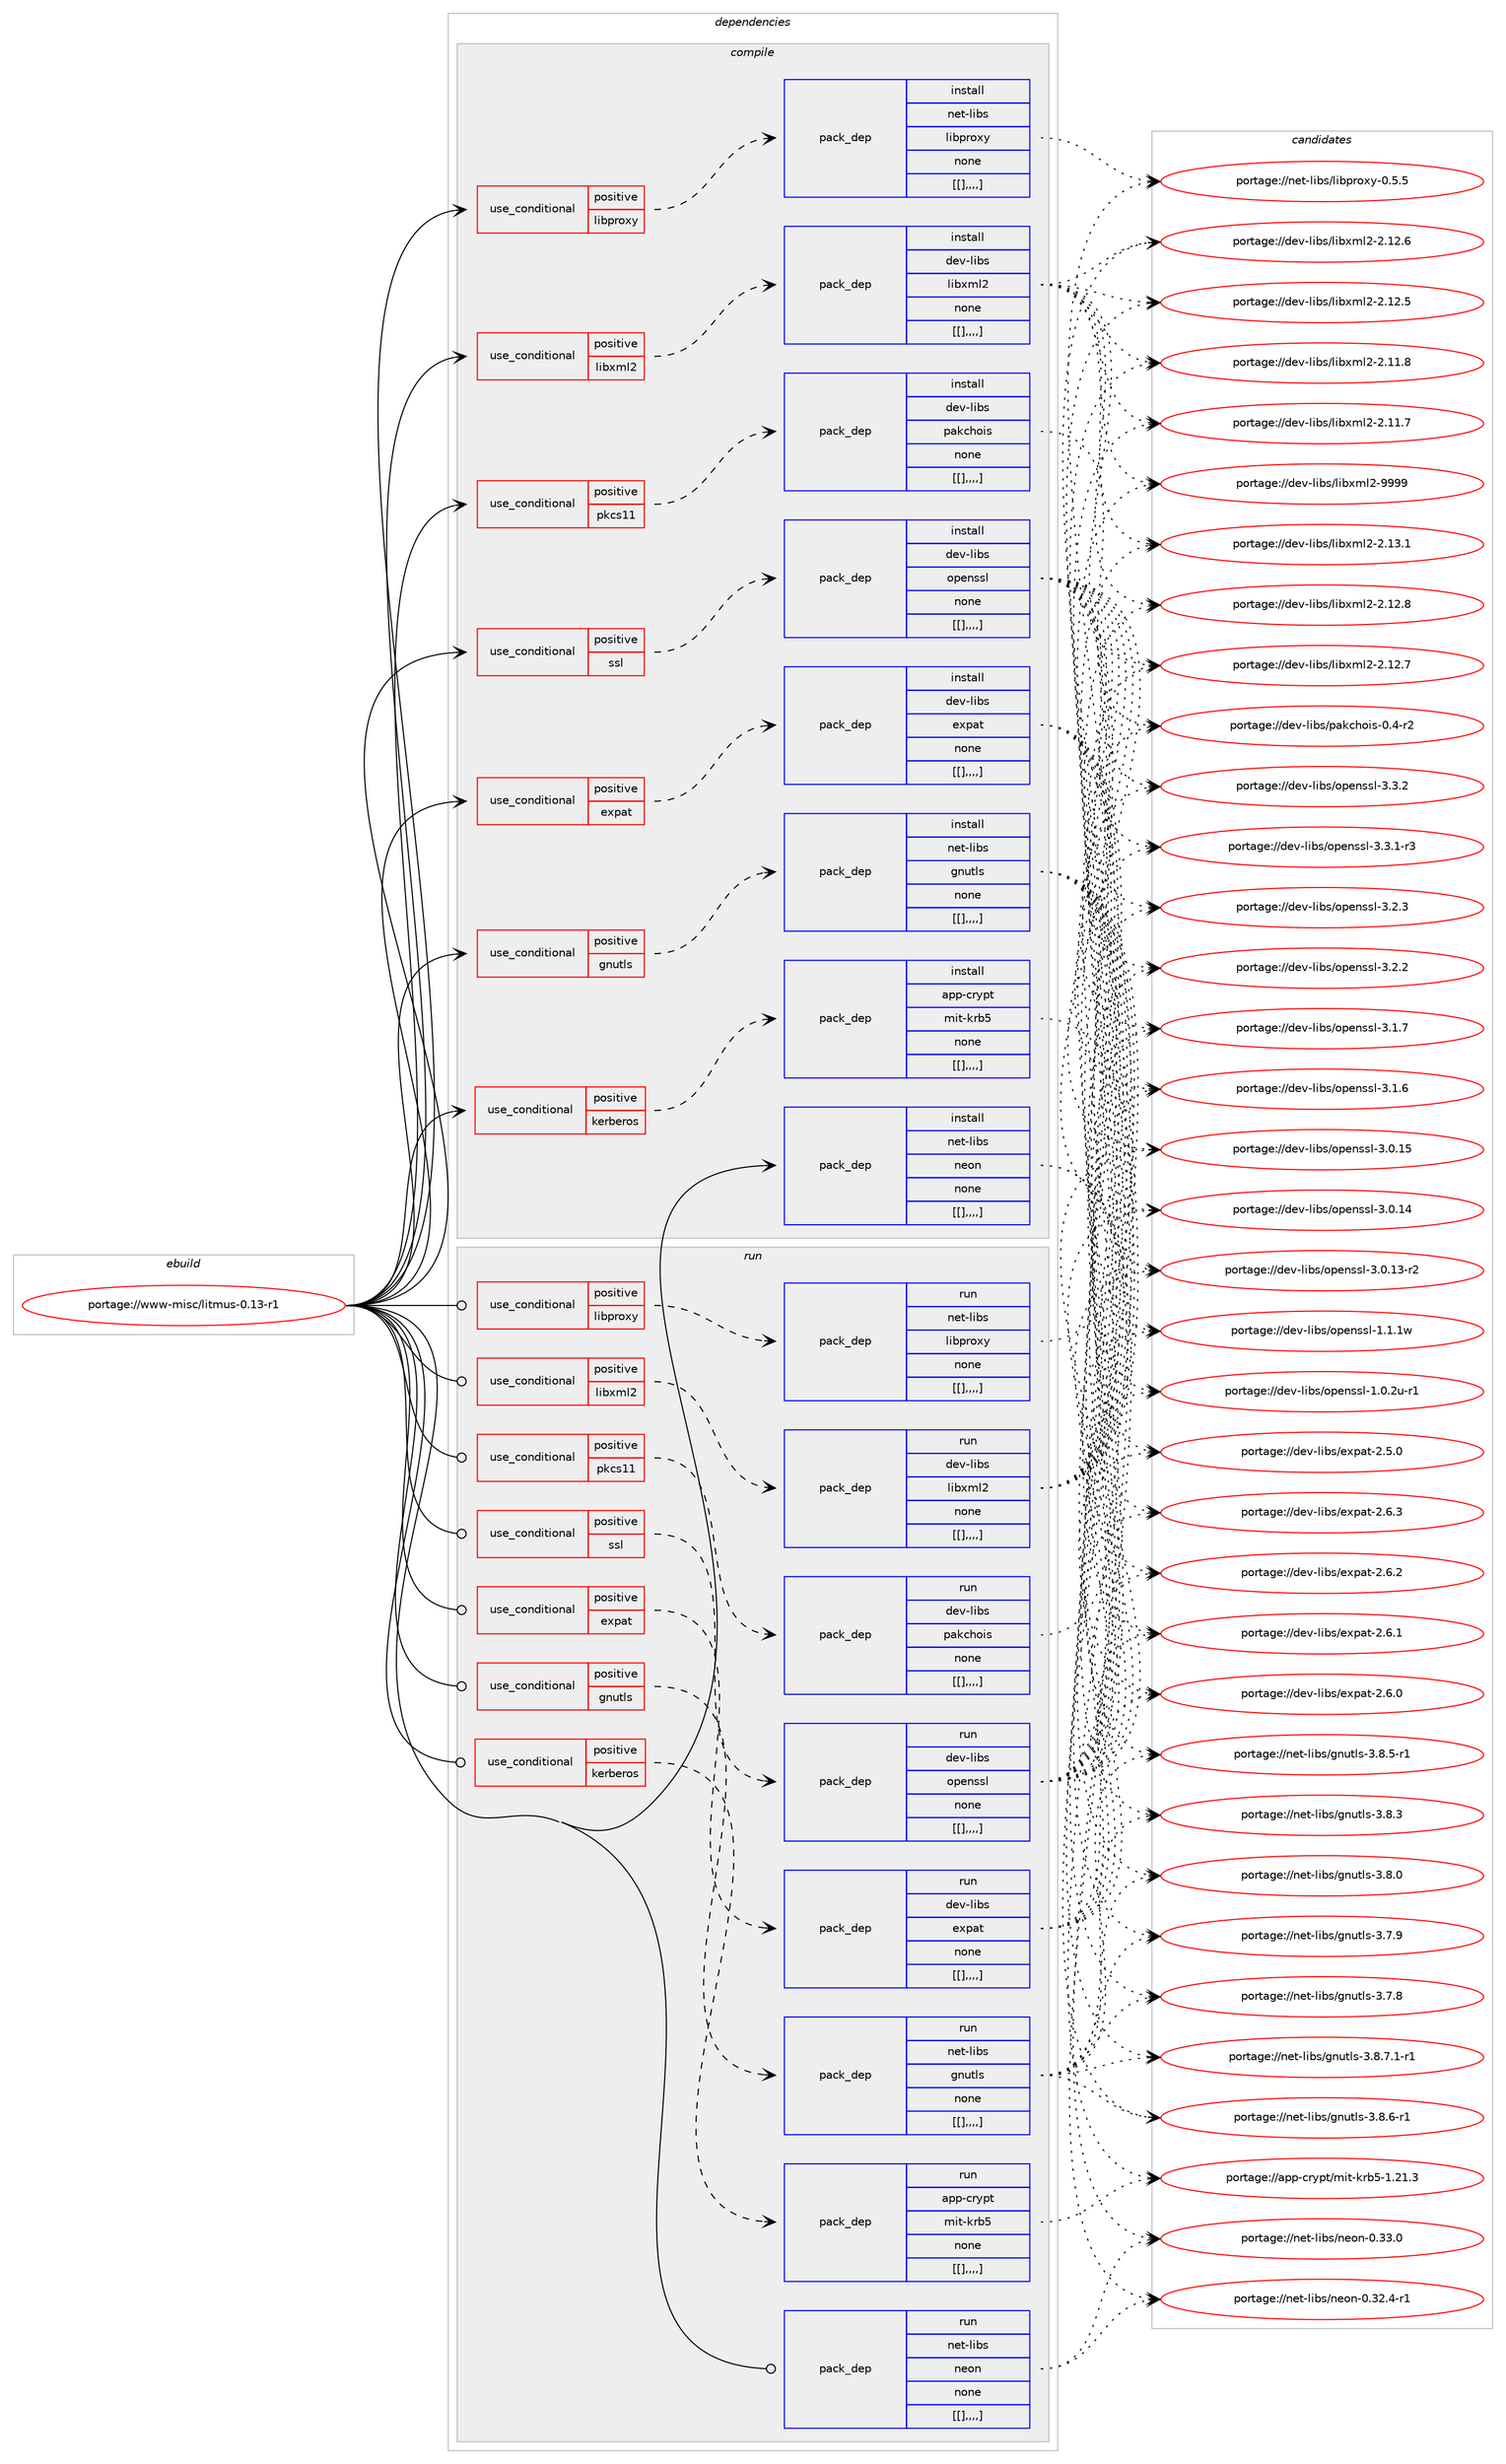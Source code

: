 digraph prolog {

# *************
# Graph options
# *************

newrank=true;
concentrate=true;
compound=true;
graph [rankdir=LR,fontname=Helvetica,fontsize=10,ranksep=1.5];#, ranksep=2.5, nodesep=0.2];
edge  [arrowhead=vee];
node  [fontname=Helvetica,fontsize=10];

# **********
# The ebuild
# **********

subgraph cluster_leftcol {
color=gray;
label=<<i>ebuild</i>>;
id [label="portage://www-misc/litmus-0.13-r1", color=red, width=4, href="../www-misc/litmus-0.13-r1.svg"];
}

# ****************
# The dependencies
# ****************

subgraph cluster_midcol {
color=gray;
label=<<i>dependencies</i>>;
subgraph cluster_compile {
fillcolor="#eeeeee";
style=filled;
label=<<i>compile</i>>;
subgraph cond125678 {
dependency466358 [label=<<TABLE BORDER="0" CELLBORDER="1" CELLSPACING="0" CELLPADDING="4"><TR><TD ROWSPAN="3" CELLPADDING="10">use_conditional</TD></TR><TR><TD>positive</TD></TR><TR><TD>expat</TD></TR></TABLE>>, shape=none, color=red];
subgraph pack337297 {
dependency466359 [label=<<TABLE BORDER="0" CELLBORDER="1" CELLSPACING="0" CELLPADDING="4" WIDTH="220"><TR><TD ROWSPAN="6" CELLPADDING="30">pack_dep</TD></TR><TR><TD WIDTH="110">install</TD></TR><TR><TD>dev-libs</TD></TR><TR><TD>expat</TD></TR><TR><TD>none</TD></TR><TR><TD>[[],,,,]</TD></TR></TABLE>>, shape=none, color=blue];
}
dependency466358:e -> dependency466359:w [weight=20,style="dashed",arrowhead="vee"];
}
id:e -> dependency466358:w [weight=20,style="solid",arrowhead="vee"];
subgraph cond125679 {
dependency466360 [label=<<TABLE BORDER="0" CELLBORDER="1" CELLSPACING="0" CELLPADDING="4"><TR><TD ROWSPAN="3" CELLPADDING="10">use_conditional</TD></TR><TR><TD>positive</TD></TR><TR><TD>gnutls</TD></TR></TABLE>>, shape=none, color=red];
subgraph pack337298 {
dependency466361 [label=<<TABLE BORDER="0" CELLBORDER="1" CELLSPACING="0" CELLPADDING="4" WIDTH="220"><TR><TD ROWSPAN="6" CELLPADDING="30">pack_dep</TD></TR><TR><TD WIDTH="110">install</TD></TR><TR><TD>net-libs</TD></TR><TR><TD>gnutls</TD></TR><TR><TD>none</TD></TR><TR><TD>[[],,,,]</TD></TR></TABLE>>, shape=none, color=blue];
}
dependency466360:e -> dependency466361:w [weight=20,style="dashed",arrowhead="vee"];
}
id:e -> dependency466360:w [weight=20,style="solid",arrowhead="vee"];
subgraph cond125680 {
dependency466362 [label=<<TABLE BORDER="0" CELLBORDER="1" CELLSPACING="0" CELLPADDING="4"><TR><TD ROWSPAN="3" CELLPADDING="10">use_conditional</TD></TR><TR><TD>positive</TD></TR><TR><TD>kerberos</TD></TR></TABLE>>, shape=none, color=red];
subgraph pack337299 {
dependency466363 [label=<<TABLE BORDER="0" CELLBORDER="1" CELLSPACING="0" CELLPADDING="4" WIDTH="220"><TR><TD ROWSPAN="6" CELLPADDING="30">pack_dep</TD></TR><TR><TD WIDTH="110">install</TD></TR><TR><TD>app-crypt</TD></TR><TR><TD>mit-krb5</TD></TR><TR><TD>none</TD></TR><TR><TD>[[],,,,]</TD></TR></TABLE>>, shape=none, color=blue];
}
dependency466362:e -> dependency466363:w [weight=20,style="dashed",arrowhead="vee"];
}
id:e -> dependency466362:w [weight=20,style="solid",arrowhead="vee"];
subgraph cond125681 {
dependency466364 [label=<<TABLE BORDER="0" CELLBORDER="1" CELLSPACING="0" CELLPADDING="4"><TR><TD ROWSPAN="3" CELLPADDING="10">use_conditional</TD></TR><TR><TD>positive</TD></TR><TR><TD>libproxy</TD></TR></TABLE>>, shape=none, color=red];
subgraph pack337300 {
dependency466365 [label=<<TABLE BORDER="0" CELLBORDER="1" CELLSPACING="0" CELLPADDING="4" WIDTH="220"><TR><TD ROWSPAN="6" CELLPADDING="30">pack_dep</TD></TR><TR><TD WIDTH="110">install</TD></TR><TR><TD>net-libs</TD></TR><TR><TD>libproxy</TD></TR><TR><TD>none</TD></TR><TR><TD>[[],,,,]</TD></TR></TABLE>>, shape=none, color=blue];
}
dependency466364:e -> dependency466365:w [weight=20,style="dashed",arrowhead="vee"];
}
id:e -> dependency466364:w [weight=20,style="solid",arrowhead="vee"];
subgraph cond125682 {
dependency466366 [label=<<TABLE BORDER="0" CELLBORDER="1" CELLSPACING="0" CELLPADDING="4"><TR><TD ROWSPAN="3" CELLPADDING="10">use_conditional</TD></TR><TR><TD>positive</TD></TR><TR><TD>libxml2</TD></TR></TABLE>>, shape=none, color=red];
subgraph pack337301 {
dependency466367 [label=<<TABLE BORDER="0" CELLBORDER="1" CELLSPACING="0" CELLPADDING="4" WIDTH="220"><TR><TD ROWSPAN="6" CELLPADDING="30">pack_dep</TD></TR><TR><TD WIDTH="110">install</TD></TR><TR><TD>dev-libs</TD></TR><TR><TD>libxml2</TD></TR><TR><TD>none</TD></TR><TR><TD>[[],,,,]</TD></TR></TABLE>>, shape=none, color=blue];
}
dependency466366:e -> dependency466367:w [weight=20,style="dashed",arrowhead="vee"];
}
id:e -> dependency466366:w [weight=20,style="solid",arrowhead="vee"];
subgraph cond125683 {
dependency466368 [label=<<TABLE BORDER="0" CELLBORDER="1" CELLSPACING="0" CELLPADDING="4"><TR><TD ROWSPAN="3" CELLPADDING="10">use_conditional</TD></TR><TR><TD>positive</TD></TR><TR><TD>pkcs11</TD></TR></TABLE>>, shape=none, color=red];
subgraph pack337302 {
dependency466369 [label=<<TABLE BORDER="0" CELLBORDER="1" CELLSPACING="0" CELLPADDING="4" WIDTH="220"><TR><TD ROWSPAN="6" CELLPADDING="30">pack_dep</TD></TR><TR><TD WIDTH="110">install</TD></TR><TR><TD>dev-libs</TD></TR><TR><TD>pakchois</TD></TR><TR><TD>none</TD></TR><TR><TD>[[],,,,]</TD></TR></TABLE>>, shape=none, color=blue];
}
dependency466368:e -> dependency466369:w [weight=20,style="dashed",arrowhead="vee"];
}
id:e -> dependency466368:w [weight=20,style="solid",arrowhead="vee"];
subgraph cond125684 {
dependency466370 [label=<<TABLE BORDER="0" CELLBORDER="1" CELLSPACING="0" CELLPADDING="4"><TR><TD ROWSPAN="3" CELLPADDING="10">use_conditional</TD></TR><TR><TD>positive</TD></TR><TR><TD>ssl</TD></TR></TABLE>>, shape=none, color=red];
subgraph pack337303 {
dependency466371 [label=<<TABLE BORDER="0" CELLBORDER="1" CELLSPACING="0" CELLPADDING="4" WIDTH="220"><TR><TD ROWSPAN="6" CELLPADDING="30">pack_dep</TD></TR><TR><TD WIDTH="110">install</TD></TR><TR><TD>dev-libs</TD></TR><TR><TD>openssl</TD></TR><TR><TD>none</TD></TR><TR><TD>[[],,,,]</TD></TR></TABLE>>, shape=none, color=blue];
}
dependency466370:e -> dependency466371:w [weight=20,style="dashed",arrowhead="vee"];
}
id:e -> dependency466370:w [weight=20,style="solid",arrowhead="vee"];
subgraph pack337304 {
dependency466372 [label=<<TABLE BORDER="0" CELLBORDER="1" CELLSPACING="0" CELLPADDING="4" WIDTH="220"><TR><TD ROWSPAN="6" CELLPADDING="30">pack_dep</TD></TR><TR><TD WIDTH="110">install</TD></TR><TR><TD>net-libs</TD></TR><TR><TD>neon</TD></TR><TR><TD>none</TD></TR><TR><TD>[[],,,,]</TD></TR></TABLE>>, shape=none, color=blue];
}
id:e -> dependency466372:w [weight=20,style="solid",arrowhead="vee"];
}
subgraph cluster_compileandrun {
fillcolor="#eeeeee";
style=filled;
label=<<i>compile and run</i>>;
}
subgraph cluster_run {
fillcolor="#eeeeee";
style=filled;
label=<<i>run</i>>;
subgraph cond125685 {
dependency466373 [label=<<TABLE BORDER="0" CELLBORDER="1" CELLSPACING="0" CELLPADDING="4"><TR><TD ROWSPAN="3" CELLPADDING="10">use_conditional</TD></TR><TR><TD>positive</TD></TR><TR><TD>expat</TD></TR></TABLE>>, shape=none, color=red];
subgraph pack337305 {
dependency466374 [label=<<TABLE BORDER="0" CELLBORDER="1" CELLSPACING="0" CELLPADDING="4" WIDTH="220"><TR><TD ROWSPAN="6" CELLPADDING="30">pack_dep</TD></TR><TR><TD WIDTH="110">run</TD></TR><TR><TD>dev-libs</TD></TR><TR><TD>expat</TD></TR><TR><TD>none</TD></TR><TR><TD>[[],,,,]</TD></TR></TABLE>>, shape=none, color=blue];
}
dependency466373:e -> dependency466374:w [weight=20,style="dashed",arrowhead="vee"];
}
id:e -> dependency466373:w [weight=20,style="solid",arrowhead="odot"];
subgraph cond125686 {
dependency466375 [label=<<TABLE BORDER="0" CELLBORDER="1" CELLSPACING="0" CELLPADDING="4"><TR><TD ROWSPAN="3" CELLPADDING="10">use_conditional</TD></TR><TR><TD>positive</TD></TR><TR><TD>gnutls</TD></TR></TABLE>>, shape=none, color=red];
subgraph pack337306 {
dependency466376 [label=<<TABLE BORDER="0" CELLBORDER="1" CELLSPACING="0" CELLPADDING="4" WIDTH="220"><TR><TD ROWSPAN="6" CELLPADDING="30">pack_dep</TD></TR><TR><TD WIDTH="110">run</TD></TR><TR><TD>net-libs</TD></TR><TR><TD>gnutls</TD></TR><TR><TD>none</TD></TR><TR><TD>[[],,,,]</TD></TR></TABLE>>, shape=none, color=blue];
}
dependency466375:e -> dependency466376:w [weight=20,style="dashed",arrowhead="vee"];
}
id:e -> dependency466375:w [weight=20,style="solid",arrowhead="odot"];
subgraph cond125687 {
dependency466377 [label=<<TABLE BORDER="0" CELLBORDER="1" CELLSPACING="0" CELLPADDING="4"><TR><TD ROWSPAN="3" CELLPADDING="10">use_conditional</TD></TR><TR><TD>positive</TD></TR><TR><TD>kerberos</TD></TR></TABLE>>, shape=none, color=red];
subgraph pack337307 {
dependency466378 [label=<<TABLE BORDER="0" CELLBORDER="1" CELLSPACING="0" CELLPADDING="4" WIDTH="220"><TR><TD ROWSPAN="6" CELLPADDING="30">pack_dep</TD></TR><TR><TD WIDTH="110">run</TD></TR><TR><TD>app-crypt</TD></TR><TR><TD>mit-krb5</TD></TR><TR><TD>none</TD></TR><TR><TD>[[],,,,]</TD></TR></TABLE>>, shape=none, color=blue];
}
dependency466377:e -> dependency466378:w [weight=20,style="dashed",arrowhead="vee"];
}
id:e -> dependency466377:w [weight=20,style="solid",arrowhead="odot"];
subgraph cond125688 {
dependency466379 [label=<<TABLE BORDER="0" CELLBORDER="1" CELLSPACING="0" CELLPADDING="4"><TR><TD ROWSPAN="3" CELLPADDING="10">use_conditional</TD></TR><TR><TD>positive</TD></TR><TR><TD>libproxy</TD></TR></TABLE>>, shape=none, color=red];
subgraph pack337308 {
dependency466380 [label=<<TABLE BORDER="0" CELLBORDER="1" CELLSPACING="0" CELLPADDING="4" WIDTH="220"><TR><TD ROWSPAN="6" CELLPADDING="30">pack_dep</TD></TR><TR><TD WIDTH="110">run</TD></TR><TR><TD>net-libs</TD></TR><TR><TD>libproxy</TD></TR><TR><TD>none</TD></TR><TR><TD>[[],,,,]</TD></TR></TABLE>>, shape=none, color=blue];
}
dependency466379:e -> dependency466380:w [weight=20,style="dashed",arrowhead="vee"];
}
id:e -> dependency466379:w [weight=20,style="solid",arrowhead="odot"];
subgraph cond125689 {
dependency466381 [label=<<TABLE BORDER="0" CELLBORDER="1" CELLSPACING="0" CELLPADDING="4"><TR><TD ROWSPAN="3" CELLPADDING="10">use_conditional</TD></TR><TR><TD>positive</TD></TR><TR><TD>libxml2</TD></TR></TABLE>>, shape=none, color=red];
subgraph pack337309 {
dependency466382 [label=<<TABLE BORDER="0" CELLBORDER="1" CELLSPACING="0" CELLPADDING="4" WIDTH="220"><TR><TD ROWSPAN="6" CELLPADDING="30">pack_dep</TD></TR><TR><TD WIDTH="110">run</TD></TR><TR><TD>dev-libs</TD></TR><TR><TD>libxml2</TD></TR><TR><TD>none</TD></TR><TR><TD>[[],,,,]</TD></TR></TABLE>>, shape=none, color=blue];
}
dependency466381:e -> dependency466382:w [weight=20,style="dashed",arrowhead="vee"];
}
id:e -> dependency466381:w [weight=20,style="solid",arrowhead="odot"];
subgraph cond125690 {
dependency466383 [label=<<TABLE BORDER="0" CELLBORDER="1" CELLSPACING="0" CELLPADDING="4"><TR><TD ROWSPAN="3" CELLPADDING="10">use_conditional</TD></TR><TR><TD>positive</TD></TR><TR><TD>pkcs11</TD></TR></TABLE>>, shape=none, color=red];
subgraph pack337310 {
dependency466384 [label=<<TABLE BORDER="0" CELLBORDER="1" CELLSPACING="0" CELLPADDING="4" WIDTH="220"><TR><TD ROWSPAN="6" CELLPADDING="30">pack_dep</TD></TR><TR><TD WIDTH="110">run</TD></TR><TR><TD>dev-libs</TD></TR><TR><TD>pakchois</TD></TR><TR><TD>none</TD></TR><TR><TD>[[],,,,]</TD></TR></TABLE>>, shape=none, color=blue];
}
dependency466383:e -> dependency466384:w [weight=20,style="dashed",arrowhead="vee"];
}
id:e -> dependency466383:w [weight=20,style="solid",arrowhead="odot"];
subgraph cond125691 {
dependency466385 [label=<<TABLE BORDER="0" CELLBORDER="1" CELLSPACING="0" CELLPADDING="4"><TR><TD ROWSPAN="3" CELLPADDING="10">use_conditional</TD></TR><TR><TD>positive</TD></TR><TR><TD>ssl</TD></TR></TABLE>>, shape=none, color=red];
subgraph pack337311 {
dependency466386 [label=<<TABLE BORDER="0" CELLBORDER="1" CELLSPACING="0" CELLPADDING="4" WIDTH="220"><TR><TD ROWSPAN="6" CELLPADDING="30">pack_dep</TD></TR><TR><TD WIDTH="110">run</TD></TR><TR><TD>dev-libs</TD></TR><TR><TD>openssl</TD></TR><TR><TD>none</TD></TR><TR><TD>[[],,,,]</TD></TR></TABLE>>, shape=none, color=blue];
}
dependency466385:e -> dependency466386:w [weight=20,style="dashed",arrowhead="vee"];
}
id:e -> dependency466385:w [weight=20,style="solid",arrowhead="odot"];
subgraph pack337312 {
dependency466387 [label=<<TABLE BORDER="0" CELLBORDER="1" CELLSPACING="0" CELLPADDING="4" WIDTH="220"><TR><TD ROWSPAN="6" CELLPADDING="30">pack_dep</TD></TR><TR><TD WIDTH="110">run</TD></TR><TR><TD>net-libs</TD></TR><TR><TD>neon</TD></TR><TR><TD>none</TD></TR><TR><TD>[[],,,,]</TD></TR></TABLE>>, shape=none, color=blue];
}
id:e -> dependency466387:w [weight=20,style="solid",arrowhead="odot"];
}
}

# **************
# The candidates
# **************

subgraph cluster_choices {
rank=same;
color=gray;
label=<<i>candidates</i>>;

subgraph choice337297 {
color=black;
nodesep=1;
choice10010111845108105981154710112011297116455046544651 [label="portage://dev-libs/expat-2.6.3", color=red, width=4,href="../dev-libs/expat-2.6.3.svg"];
choice10010111845108105981154710112011297116455046544650 [label="portage://dev-libs/expat-2.6.2", color=red, width=4,href="../dev-libs/expat-2.6.2.svg"];
choice10010111845108105981154710112011297116455046544649 [label="portage://dev-libs/expat-2.6.1", color=red, width=4,href="../dev-libs/expat-2.6.1.svg"];
choice10010111845108105981154710112011297116455046544648 [label="portage://dev-libs/expat-2.6.0", color=red, width=4,href="../dev-libs/expat-2.6.0.svg"];
choice10010111845108105981154710112011297116455046534648 [label="portage://dev-libs/expat-2.5.0", color=red, width=4,href="../dev-libs/expat-2.5.0.svg"];
dependency466359:e -> choice10010111845108105981154710112011297116455046544651:w [style=dotted,weight="100"];
dependency466359:e -> choice10010111845108105981154710112011297116455046544650:w [style=dotted,weight="100"];
dependency466359:e -> choice10010111845108105981154710112011297116455046544649:w [style=dotted,weight="100"];
dependency466359:e -> choice10010111845108105981154710112011297116455046544648:w [style=dotted,weight="100"];
dependency466359:e -> choice10010111845108105981154710112011297116455046534648:w [style=dotted,weight="100"];
}
subgraph choice337298 {
color=black;
nodesep=1;
choice11010111645108105981154710311011711610811545514656465546494511449 [label="portage://net-libs/gnutls-3.8.7.1-r1", color=red, width=4,href="../net-libs/gnutls-3.8.7.1-r1.svg"];
choice1101011164510810598115471031101171161081154551465646544511449 [label="portage://net-libs/gnutls-3.8.6-r1", color=red, width=4,href="../net-libs/gnutls-3.8.6-r1.svg"];
choice1101011164510810598115471031101171161081154551465646534511449 [label="portage://net-libs/gnutls-3.8.5-r1", color=red, width=4,href="../net-libs/gnutls-3.8.5-r1.svg"];
choice110101116451081059811547103110117116108115455146564651 [label="portage://net-libs/gnutls-3.8.3", color=red, width=4,href="../net-libs/gnutls-3.8.3.svg"];
choice110101116451081059811547103110117116108115455146564648 [label="portage://net-libs/gnutls-3.8.0", color=red, width=4,href="../net-libs/gnutls-3.8.0.svg"];
choice110101116451081059811547103110117116108115455146554657 [label="portage://net-libs/gnutls-3.7.9", color=red, width=4,href="../net-libs/gnutls-3.7.9.svg"];
choice110101116451081059811547103110117116108115455146554656 [label="portage://net-libs/gnutls-3.7.8", color=red, width=4,href="../net-libs/gnutls-3.7.8.svg"];
dependency466361:e -> choice11010111645108105981154710311011711610811545514656465546494511449:w [style=dotted,weight="100"];
dependency466361:e -> choice1101011164510810598115471031101171161081154551465646544511449:w [style=dotted,weight="100"];
dependency466361:e -> choice1101011164510810598115471031101171161081154551465646534511449:w [style=dotted,weight="100"];
dependency466361:e -> choice110101116451081059811547103110117116108115455146564651:w [style=dotted,weight="100"];
dependency466361:e -> choice110101116451081059811547103110117116108115455146564648:w [style=dotted,weight="100"];
dependency466361:e -> choice110101116451081059811547103110117116108115455146554657:w [style=dotted,weight="100"];
dependency466361:e -> choice110101116451081059811547103110117116108115455146554656:w [style=dotted,weight="100"];
}
subgraph choice337299 {
color=black;
nodesep=1;
choice9711211245991141211121164710910511645107114985345494650494651 [label="portage://app-crypt/mit-krb5-1.21.3", color=red, width=4,href="../app-crypt/mit-krb5-1.21.3.svg"];
dependency466363:e -> choice9711211245991141211121164710910511645107114985345494650494651:w [style=dotted,weight="100"];
}
subgraph choice337300 {
color=black;
nodesep=1;
choice11010111645108105981154710810598112114111120121454846534653 [label="portage://net-libs/libproxy-0.5.5", color=red, width=4,href="../net-libs/libproxy-0.5.5.svg"];
dependency466365:e -> choice11010111645108105981154710810598112114111120121454846534653:w [style=dotted,weight="100"];
}
subgraph choice337301 {
color=black;
nodesep=1;
choice10010111845108105981154710810598120109108504557575757 [label="portage://dev-libs/libxml2-9999", color=red, width=4,href="../dev-libs/libxml2-9999.svg"];
choice100101118451081059811547108105981201091085045504649514649 [label="portage://dev-libs/libxml2-2.13.1", color=red, width=4,href="../dev-libs/libxml2-2.13.1.svg"];
choice100101118451081059811547108105981201091085045504649504656 [label="portage://dev-libs/libxml2-2.12.8", color=red, width=4,href="../dev-libs/libxml2-2.12.8.svg"];
choice100101118451081059811547108105981201091085045504649504655 [label="portage://dev-libs/libxml2-2.12.7", color=red, width=4,href="../dev-libs/libxml2-2.12.7.svg"];
choice100101118451081059811547108105981201091085045504649504654 [label="portage://dev-libs/libxml2-2.12.6", color=red, width=4,href="../dev-libs/libxml2-2.12.6.svg"];
choice100101118451081059811547108105981201091085045504649504653 [label="portage://dev-libs/libxml2-2.12.5", color=red, width=4,href="../dev-libs/libxml2-2.12.5.svg"];
choice100101118451081059811547108105981201091085045504649494656 [label="portage://dev-libs/libxml2-2.11.8", color=red, width=4,href="../dev-libs/libxml2-2.11.8.svg"];
choice100101118451081059811547108105981201091085045504649494655 [label="portage://dev-libs/libxml2-2.11.7", color=red, width=4,href="../dev-libs/libxml2-2.11.7.svg"];
dependency466367:e -> choice10010111845108105981154710810598120109108504557575757:w [style=dotted,weight="100"];
dependency466367:e -> choice100101118451081059811547108105981201091085045504649514649:w [style=dotted,weight="100"];
dependency466367:e -> choice100101118451081059811547108105981201091085045504649504656:w [style=dotted,weight="100"];
dependency466367:e -> choice100101118451081059811547108105981201091085045504649504655:w [style=dotted,weight="100"];
dependency466367:e -> choice100101118451081059811547108105981201091085045504649504654:w [style=dotted,weight="100"];
dependency466367:e -> choice100101118451081059811547108105981201091085045504649504653:w [style=dotted,weight="100"];
dependency466367:e -> choice100101118451081059811547108105981201091085045504649494656:w [style=dotted,weight="100"];
dependency466367:e -> choice100101118451081059811547108105981201091085045504649494655:w [style=dotted,weight="100"];
}
subgraph choice337302 {
color=black;
nodesep=1;
choice1001011184510810598115471129710799104111105115454846524511450 [label="portage://dev-libs/pakchois-0.4-r2", color=red, width=4,href="../dev-libs/pakchois-0.4-r2.svg"];
dependency466369:e -> choice1001011184510810598115471129710799104111105115454846524511450:w [style=dotted,weight="100"];
}
subgraph choice337303 {
color=black;
nodesep=1;
choice100101118451081059811547111112101110115115108455146514650 [label="portage://dev-libs/openssl-3.3.2", color=red, width=4,href="../dev-libs/openssl-3.3.2.svg"];
choice1001011184510810598115471111121011101151151084551465146494511451 [label="portage://dev-libs/openssl-3.3.1-r3", color=red, width=4,href="../dev-libs/openssl-3.3.1-r3.svg"];
choice100101118451081059811547111112101110115115108455146504651 [label="portage://dev-libs/openssl-3.2.3", color=red, width=4,href="../dev-libs/openssl-3.2.3.svg"];
choice100101118451081059811547111112101110115115108455146504650 [label="portage://dev-libs/openssl-3.2.2", color=red, width=4,href="../dev-libs/openssl-3.2.2.svg"];
choice100101118451081059811547111112101110115115108455146494655 [label="portage://dev-libs/openssl-3.1.7", color=red, width=4,href="../dev-libs/openssl-3.1.7.svg"];
choice100101118451081059811547111112101110115115108455146494654 [label="portage://dev-libs/openssl-3.1.6", color=red, width=4,href="../dev-libs/openssl-3.1.6.svg"];
choice10010111845108105981154711111210111011511510845514648464953 [label="portage://dev-libs/openssl-3.0.15", color=red, width=4,href="../dev-libs/openssl-3.0.15.svg"];
choice10010111845108105981154711111210111011511510845514648464952 [label="portage://dev-libs/openssl-3.0.14", color=red, width=4,href="../dev-libs/openssl-3.0.14.svg"];
choice100101118451081059811547111112101110115115108455146484649514511450 [label="portage://dev-libs/openssl-3.0.13-r2", color=red, width=4,href="../dev-libs/openssl-3.0.13-r2.svg"];
choice100101118451081059811547111112101110115115108454946494649119 [label="portage://dev-libs/openssl-1.1.1w", color=red, width=4,href="../dev-libs/openssl-1.1.1w.svg"];
choice1001011184510810598115471111121011101151151084549464846501174511449 [label="portage://dev-libs/openssl-1.0.2u-r1", color=red, width=4,href="../dev-libs/openssl-1.0.2u-r1.svg"];
dependency466371:e -> choice100101118451081059811547111112101110115115108455146514650:w [style=dotted,weight="100"];
dependency466371:e -> choice1001011184510810598115471111121011101151151084551465146494511451:w [style=dotted,weight="100"];
dependency466371:e -> choice100101118451081059811547111112101110115115108455146504651:w [style=dotted,weight="100"];
dependency466371:e -> choice100101118451081059811547111112101110115115108455146504650:w [style=dotted,weight="100"];
dependency466371:e -> choice100101118451081059811547111112101110115115108455146494655:w [style=dotted,weight="100"];
dependency466371:e -> choice100101118451081059811547111112101110115115108455146494654:w [style=dotted,weight="100"];
dependency466371:e -> choice10010111845108105981154711111210111011511510845514648464953:w [style=dotted,weight="100"];
dependency466371:e -> choice10010111845108105981154711111210111011511510845514648464952:w [style=dotted,weight="100"];
dependency466371:e -> choice100101118451081059811547111112101110115115108455146484649514511450:w [style=dotted,weight="100"];
dependency466371:e -> choice100101118451081059811547111112101110115115108454946494649119:w [style=dotted,weight="100"];
dependency466371:e -> choice1001011184510810598115471111121011101151151084549464846501174511449:w [style=dotted,weight="100"];
}
subgraph choice337304 {
color=black;
nodesep=1;
choice11010111645108105981154711010111111045484651514648 [label="portage://net-libs/neon-0.33.0", color=red, width=4,href="../net-libs/neon-0.33.0.svg"];
choice110101116451081059811547110101111110454846515046524511449 [label="portage://net-libs/neon-0.32.4-r1", color=red, width=4,href="../net-libs/neon-0.32.4-r1.svg"];
dependency466372:e -> choice11010111645108105981154711010111111045484651514648:w [style=dotted,weight="100"];
dependency466372:e -> choice110101116451081059811547110101111110454846515046524511449:w [style=dotted,weight="100"];
}
subgraph choice337305 {
color=black;
nodesep=1;
choice10010111845108105981154710112011297116455046544651 [label="portage://dev-libs/expat-2.6.3", color=red, width=4,href="../dev-libs/expat-2.6.3.svg"];
choice10010111845108105981154710112011297116455046544650 [label="portage://dev-libs/expat-2.6.2", color=red, width=4,href="../dev-libs/expat-2.6.2.svg"];
choice10010111845108105981154710112011297116455046544649 [label="portage://dev-libs/expat-2.6.1", color=red, width=4,href="../dev-libs/expat-2.6.1.svg"];
choice10010111845108105981154710112011297116455046544648 [label="portage://dev-libs/expat-2.6.0", color=red, width=4,href="../dev-libs/expat-2.6.0.svg"];
choice10010111845108105981154710112011297116455046534648 [label="portage://dev-libs/expat-2.5.0", color=red, width=4,href="../dev-libs/expat-2.5.0.svg"];
dependency466374:e -> choice10010111845108105981154710112011297116455046544651:w [style=dotted,weight="100"];
dependency466374:e -> choice10010111845108105981154710112011297116455046544650:w [style=dotted,weight="100"];
dependency466374:e -> choice10010111845108105981154710112011297116455046544649:w [style=dotted,weight="100"];
dependency466374:e -> choice10010111845108105981154710112011297116455046544648:w [style=dotted,weight="100"];
dependency466374:e -> choice10010111845108105981154710112011297116455046534648:w [style=dotted,weight="100"];
}
subgraph choice337306 {
color=black;
nodesep=1;
choice11010111645108105981154710311011711610811545514656465546494511449 [label="portage://net-libs/gnutls-3.8.7.1-r1", color=red, width=4,href="../net-libs/gnutls-3.8.7.1-r1.svg"];
choice1101011164510810598115471031101171161081154551465646544511449 [label="portage://net-libs/gnutls-3.8.6-r1", color=red, width=4,href="../net-libs/gnutls-3.8.6-r1.svg"];
choice1101011164510810598115471031101171161081154551465646534511449 [label="portage://net-libs/gnutls-3.8.5-r1", color=red, width=4,href="../net-libs/gnutls-3.8.5-r1.svg"];
choice110101116451081059811547103110117116108115455146564651 [label="portage://net-libs/gnutls-3.8.3", color=red, width=4,href="../net-libs/gnutls-3.8.3.svg"];
choice110101116451081059811547103110117116108115455146564648 [label="portage://net-libs/gnutls-3.8.0", color=red, width=4,href="../net-libs/gnutls-3.8.0.svg"];
choice110101116451081059811547103110117116108115455146554657 [label="portage://net-libs/gnutls-3.7.9", color=red, width=4,href="../net-libs/gnutls-3.7.9.svg"];
choice110101116451081059811547103110117116108115455146554656 [label="portage://net-libs/gnutls-3.7.8", color=red, width=4,href="../net-libs/gnutls-3.7.8.svg"];
dependency466376:e -> choice11010111645108105981154710311011711610811545514656465546494511449:w [style=dotted,weight="100"];
dependency466376:e -> choice1101011164510810598115471031101171161081154551465646544511449:w [style=dotted,weight="100"];
dependency466376:e -> choice1101011164510810598115471031101171161081154551465646534511449:w [style=dotted,weight="100"];
dependency466376:e -> choice110101116451081059811547103110117116108115455146564651:w [style=dotted,weight="100"];
dependency466376:e -> choice110101116451081059811547103110117116108115455146564648:w [style=dotted,weight="100"];
dependency466376:e -> choice110101116451081059811547103110117116108115455146554657:w [style=dotted,weight="100"];
dependency466376:e -> choice110101116451081059811547103110117116108115455146554656:w [style=dotted,weight="100"];
}
subgraph choice337307 {
color=black;
nodesep=1;
choice9711211245991141211121164710910511645107114985345494650494651 [label="portage://app-crypt/mit-krb5-1.21.3", color=red, width=4,href="../app-crypt/mit-krb5-1.21.3.svg"];
dependency466378:e -> choice9711211245991141211121164710910511645107114985345494650494651:w [style=dotted,weight="100"];
}
subgraph choice337308 {
color=black;
nodesep=1;
choice11010111645108105981154710810598112114111120121454846534653 [label="portage://net-libs/libproxy-0.5.5", color=red, width=4,href="../net-libs/libproxy-0.5.5.svg"];
dependency466380:e -> choice11010111645108105981154710810598112114111120121454846534653:w [style=dotted,weight="100"];
}
subgraph choice337309 {
color=black;
nodesep=1;
choice10010111845108105981154710810598120109108504557575757 [label="portage://dev-libs/libxml2-9999", color=red, width=4,href="../dev-libs/libxml2-9999.svg"];
choice100101118451081059811547108105981201091085045504649514649 [label="portage://dev-libs/libxml2-2.13.1", color=red, width=4,href="../dev-libs/libxml2-2.13.1.svg"];
choice100101118451081059811547108105981201091085045504649504656 [label="portage://dev-libs/libxml2-2.12.8", color=red, width=4,href="../dev-libs/libxml2-2.12.8.svg"];
choice100101118451081059811547108105981201091085045504649504655 [label="portage://dev-libs/libxml2-2.12.7", color=red, width=4,href="../dev-libs/libxml2-2.12.7.svg"];
choice100101118451081059811547108105981201091085045504649504654 [label="portage://dev-libs/libxml2-2.12.6", color=red, width=4,href="../dev-libs/libxml2-2.12.6.svg"];
choice100101118451081059811547108105981201091085045504649504653 [label="portage://dev-libs/libxml2-2.12.5", color=red, width=4,href="../dev-libs/libxml2-2.12.5.svg"];
choice100101118451081059811547108105981201091085045504649494656 [label="portage://dev-libs/libxml2-2.11.8", color=red, width=4,href="../dev-libs/libxml2-2.11.8.svg"];
choice100101118451081059811547108105981201091085045504649494655 [label="portage://dev-libs/libxml2-2.11.7", color=red, width=4,href="../dev-libs/libxml2-2.11.7.svg"];
dependency466382:e -> choice10010111845108105981154710810598120109108504557575757:w [style=dotted,weight="100"];
dependency466382:e -> choice100101118451081059811547108105981201091085045504649514649:w [style=dotted,weight="100"];
dependency466382:e -> choice100101118451081059811547108105981201091085045504649504656:w [style=dotted,weight="100"];
dependency466382:e -> choice100101118451081059811547108105981201091085045504649504655:w [style=dotted,weight="100"];
dependency466382:e -> choice100101118451081059811547108105981201091085045504649504654:w [style=dotted,weight="100"];
dependency466382:e -> choice100101118451081059811547108105981201091085045504649504653:w [style=dotted,weight="100"];
dependency466382:e -> choice100101118451081059811547108105981201091085045504649494656:w [style=dotted,weight="100"];
dependency466382:e -> choice100101118451081059811547108105981201091085045504649494655:w [style=dotted,weight="100"];
}
subgraph choice337310 {
color=black;
nodesep=1;
choice1001011184510810598115471129710799104111105115454846524511450 [label="portage://dev-libs/pakchois-0.4-r2", color=red, width=4,href="../dev-libs/pakchois-0.4-r2.svg"];
dependency466384:e -> choice1001011184510810598115471129710799104111105115454846524511450:w [style=dotted,weight="100"];
}
subgraph choice337311 {
color=black;
nodesep=1;
choice100101118451081059811547111112101110115115108455146514650 [label="portage://dev-libs/openssl-3.3.2", color=red, width=4,href="../dev-libs/openssl-3.3.2.svg"];
choice1001011184510810598115471111121011101151151084551465146494511451 [label="portage://dev-libs/openssl-3.3.1-r3", color=red, width=4,href="../dev-libs/openssl-3.3.1-r3.svg"];
choice100101118451081059811547111112101110115115108455146504651 [label="portage://dev-libs/openssl-3.2.3", color=red, width=4,href="../dev-libs/openssl-3.2.3.svg"];
choice100101118451081059811547111112101110115115108455146504650 [label="portage://dev-libs/openssl-3.2.2", color=red, width=4,href="../dev-libs/openssl-3.2.2.svg"];
choice100101118451081059811547111112101110115115108455146494655 [label="portage://dev-libs/openssl-3.1.7", color=red, width=4,href="../dev-libs/openssl-3.1.7.svg"];
choice100101118451081059811547111112101110115115108455146494654 [label="portage://dev-libs/openssl-3.1.6", color=red, width=4,href="../dev-libs/openssl-3.1.6.svg"];
choice10010111845108105981154711111210111011511510845514648464953 [label="portage://dev-libs/openssl-3.0.15", color=red, width=4,href="../dev-libs/openssl-3.0.15.svg"];
choice10010111845108105981154711111210111011511510845514648464952 [label="portage://dev-libs/openssl-3.0.14", color=red, width=4,href="../dev-libs/openssl-3.0.14.svg"];
choice100101118451081059811547111112101110115115108455146484649514511450 [label="portage://dev-libs/openssl-3.0.13-r2", color=red, width=4,href="../dev-libs/openssl-3.0.13-r2.svg"];
choice100101118451081059811547111112101110115115108454946494649119 [label="portage://dev-libs/openssl-1.1.1w", color=red, width=4,href="../dev-libs/openssl-1.1.1w.svg"];
choice1001011184510810598115471111121011101151151084549464846501174511449 [label="portage://dev-libs/openssl-1.0.2u-r1", color=red, width=4,href="../dev-libs/openssl-1.0.2u-r1.svg"];
dependency466386:e -> choice100101118451081059811547111112101110115115108455146514650:w [style=dotted,weight="100"];
dependency466386:e -> choice1001011184510810598115471111121011101151151084551465146494511451:w [style=dotted,weight="100"];
dependency466386:e -> choice100101118451081059811547111112101110115115108455146504651:w [style=dotted,weight="100"];
dependency466386:e -> choice100101118451081059811547111112101110115115108455146504650:w [style=dotted,weight="100"];
dependency466386:e -> choice100101118451081059811547111112101110115115108455146494655:w [style=dotted,weight="100"];
dependency466386:e -> choice100101118451081059811547111112101110115115108455146494654:w [style=dotted,weight="100"];
dependency466386:e -> choice10010111845108105981154711111210111011511510845514648464953:w [style=dotted,weight="100"];
dependency466386:e -> choice10010111845108105981154711111210111011511510845514648464952:w [style=dotted,weight="100"];
dependency466386:e -> choice100101118451081059811547111112101110115115108455146484649514511450:w [style=dotted,weight="100"];
dependency466386:e -> choice100101118451081059811547111112101110115115108454946494649119:w [style=dotted,weight="100"];
dependency466386:e -> choice1001011184510810598115471111121011101151151084549464846501174511449:w [style=dotted,weight="100"];
}
subgraph choice337312 {
color=black;
nodesep=1;
choice11010111645108105981154711010111111045484651514648 [label="portage://net-libs/neon-0.33.0", color=red, width=4,href="../net-libs/neon-0.33.0.svg"];
choice110101116451081059811547110101111110454846515046524511449 [label="portage://net-libs/neon-0.32.4-r1", color=red, width=4,href="../net-libs/neon-0.32.4-r1.svg"];
dependency466387:e -> choice11010111645108105981154711010111111045484651514648:w [style=dotted,weight="100"];
dependency466387:e -> choice110101116451081059811547110101111110454846515046524511449:w [style=dotted,weight="100"];
}
}

}
